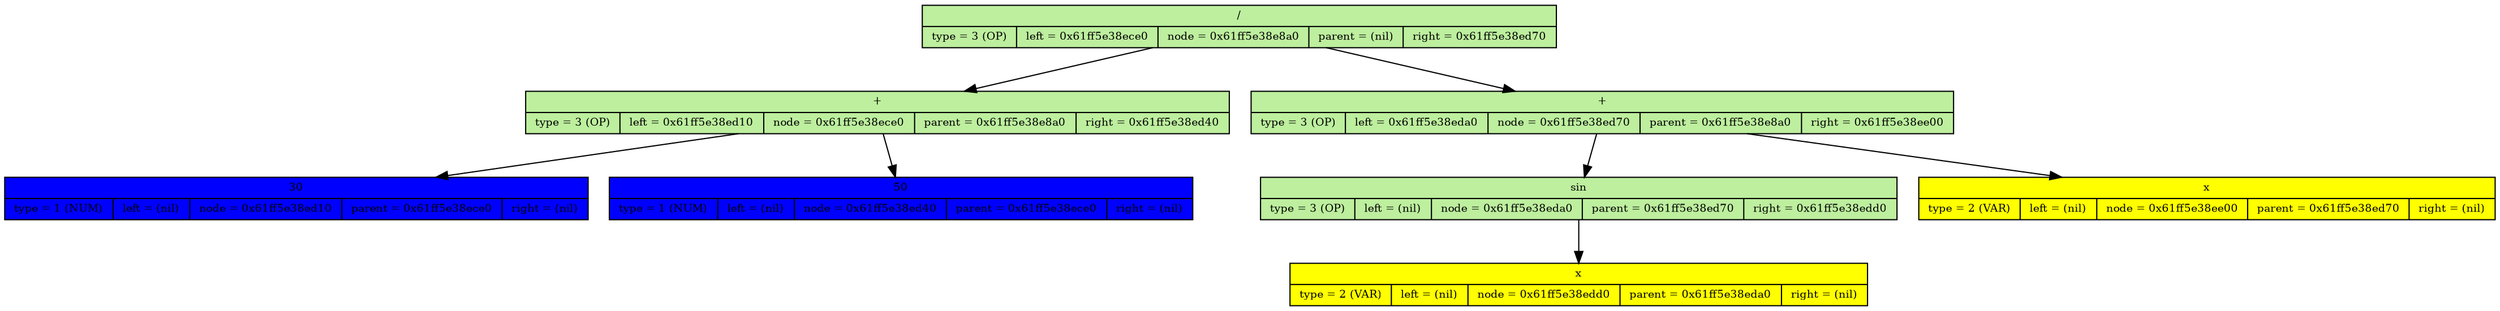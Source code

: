 digraph
{
	node[fontsize=9]

	node_0x61ff5e38e8a0 [shape=record, label = "{/| {type = 3 (OP) | left = 0x61ff5e38ece0 | node = 0x61ff5e38e8a0 | parent = (nil) | right = 0x61ff5e38ed70}}" style="filled",fillcolor="#BDEF9E"]

	node_0x61ff5e38ece0 [shape=record, label = "{+| {type = 3 (OP) | left = 0x61ff5e38ed10 | node = 0x61ff5e38ece0 | parent = 0x61ff5e38e8a0 | right = 0x61ff5e38ed40}}" style="filled",fillcolor="#BDEF9E"]

	edge[color="black",fontsize=12]
	node_0x61ff5e38e8a0 -> node_0x61ff5e38ece0

	node_0x61ff5e38ed10 [shape=record, label = "{30| {type = 1 (NUM) | left = (nil) | node = 0x61ff5e38ed10 | parent = 0x61ff5e38ece0 | right = (nil)}}" style="filled",fillcolor="blue"]

	edge[color="black",fontsize=12]
	node_0x61ff5e38ece0 -> node_0x61ff5e38ed10

	node_0x61ff5e38ed40 [shape=record, label = "{50| {type = 1 (NUM) | left = (nil) | node = 0x61ff5e38ed40 | parent = 0x61ff5e38ece0 | right = (nil)}}" style="filled",fillcolor="blue"]

	edge[color="black",fontsize=12]
	node_0x61ff5e38ece0 -> node_0x61ff5e38ed40

	node_0x61ff5e38ed70 [shape=record, label = "{+| {type = 3 (OP) | left = 0x61ff5e38eda0 | node = 0x61ff5e38ed70 | parent = 0x61ff5e38e8a0 | right = 0x61ff5e38ee00}}" style="filled",fillcolor="#BDEF9E"]

	edge[color="black",fontsize=12]
	node_0x61ff5e38e8a0 -> node_0x61ff5e38ed70

	node_0x61ff5e38eda0 [shape=record, label = "{sin| {type = 3 (OP) | left = (nil) | node = 0x61ff5e38eda0 | parent = 0x61ff5e38ed70 | right = 0x61ff5e38edd0}}" style="filled",fillcolor="#BDEF9E"]

	edge[color="black",fontsize=12]
	node_0x61ff5e38ed70 -> node_0x61ff5e38eda0

	node_0x61ff5e38edd0 [shape=record, label = "{x| {type = 2 (VAR) | left = (nil) | node = 0x61ff5e38edd0 | parent = 0x61ff5e38eda0 | right = (nil)}}" style="filled",fillcolor="yellow"]

	edge[color="black",fontsize=12]
	node_0x61ff5e38eda0 -> node_0x61ff5e38edd0

	node_0x61ff5e38ee00 [shape=record, label = "{x| {type = 2 (VAR) | left = (nil) | node = 0x61ff5e38ee00 | parent = 0x61ff5e38ed70 | right = (nil)}}" style="filled",fillcolor="yellow"]

	edge[color="black",fontsize=12]
	node_0x61ff5e38ed70 -> node_0x61ff5e38ee00

	}